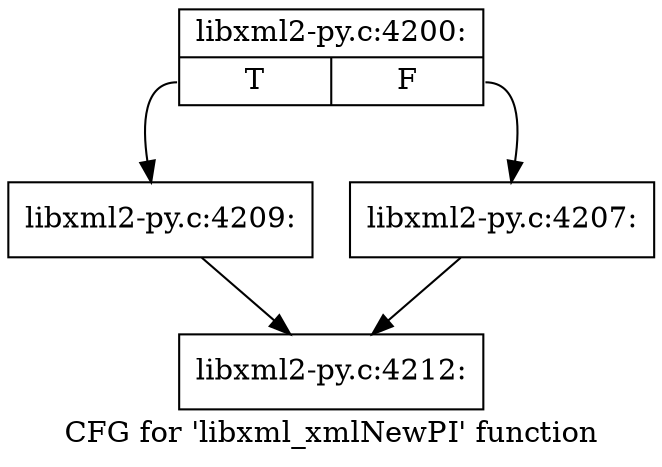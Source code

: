 digraph "CFG for 'libxml_xmlNewPI' function" {
	label="CFG for 'libxml_xmlNewPI' function";

	Node0x3dbd110 [shape=record,label="{libxml2-py.c:4200:|{<s0>T|<s1>F}}"];
	Node0x3dbd110:s0 -> Node0x3dbf050;
	Node0x3dbd110:s1 -> Node0x3dbf000;
	Node0x3dbf000 [shape=record,label="{libxml2-py.c:4207:}"];
	Node0x3dbf000 -> Node0x3cbefa0;
	Node0x3dbf050 [shape=record,label="{libxml2-py.c:4209:}"];
	Node0x3dbf050 -> Node0x3cbefa0;
	Node0x3cbefa0 [shape=record,label="{libxml2-py.c:4212:}"];
}

